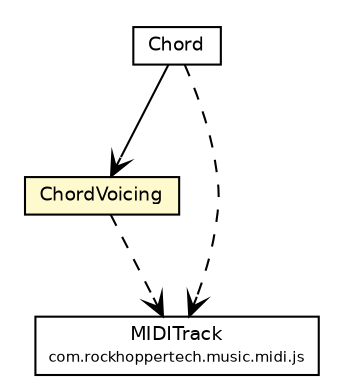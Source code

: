 #!/usr/local/bin/dot
#
# Class diagram 
# Generated by UMLGraph version R5_6-24-gf6e263 (http://www.umlgraph.org/)
#

digraph G {
	edge [fontname="Helvetica",fontsize=10,labelfontname="Helvetica",labelfontsize=10];
	node [fontname="Helvetica",fontsize=10,shape=plaintext];
	nodesep=0.25;
	ranksep=0.5;
	// com.rockhoppertech.music.chord.ChordVoicing
	c2789 [label=<<table title="com.rockhoppertech.music.chord.ChordVoicing" border="0" cellborder="1" cellspacing="0" cellpadding="2" port="p" bgcolor="lemonChiffon" href="./ChordVoicing.html">
		<tr><td><table border="0" cellspacing="0" cellpadding="1">
<tr><td align="center" balign="center"> ChordVoicing </td></tr>
		</table></td></tr>
		</table>>, URL="./ChordVoicing.html", fontname="Helvetica", fontcolor="black", fontsize=9.0];
	// com.rockhoppertech.music.chord.Chord
	c2794 [label=<<table title="com.rockhoppertech.music.chord.Chord" border="0" cellborder="1" cellspacing="0" cellpadding="2" port="p" href="./Chord.html">
		<tr><td><table border="0" cellspacing="0" cellpadding="1">
<tr><td align="center" balign="center"> Chord </td></tr>
		</table></td></tr>
		</table>>, URL="./Chord.html", fontname="Helvetica", fontcolor="black", fontsize=9.0];
	// com.rockhoppertech.music.midi.js.MIDITrack
	c2819 [label=<<table title="com.rockhoppertech.music.midi.js.MIDITrack" border="0" cellborder="1" cellspacing="0" cellpadding="2" port="p" href="../midi/js/MIDITrack.html">
		<tr><td><table border="0" cellspacing="0" cellpadding="1">
<tr><td align="center" balign="center"> MIDITrack </td></tr>
<tr><td align="center" balign="center"><font point-size="7.0"> com.rockhoppertech.music.midi.js </font></td></tr>
		</table></td></tr>
		</table>>, URL="../midi/js/MIDITrack.html", fontname="Helvetica", fontcolor="black", fontsize=9.0];
	// com.rockhoppertech.music.chord.Chord NAVASSOC com.rockhoppertech.music.chord.ChordVoicing
	c2794:p -> c2789:p [taillabel="", label="", headlabel="", fontname="Helvetica", fontcolor="black", fontsize=10.0, color="black", arrowhead=open];
	// com.rockhoppertech.music.chord.ChordVoicing DEPEND com.rockhoppertech.music.midi.js.MIDITrack
	c2789:p -> c2819:p [taillabel="", label="", headlabel="", fontname="Helvetica", fontcolor="black", fontsize=10.0, color="black", arrowhead=open, style=dashed];
	// com.rockhoppertech.music.chord.Chord DEPEND com.rockhoppertech.music.midi.js.MIDITrack
	c2794:p -> c2819:p [taillabel="", label="", headlabel="", fontname="Helvetica", fontcolor="black", fontsize=10.0, color="black", arrowhead=open, style=dashed];
}

